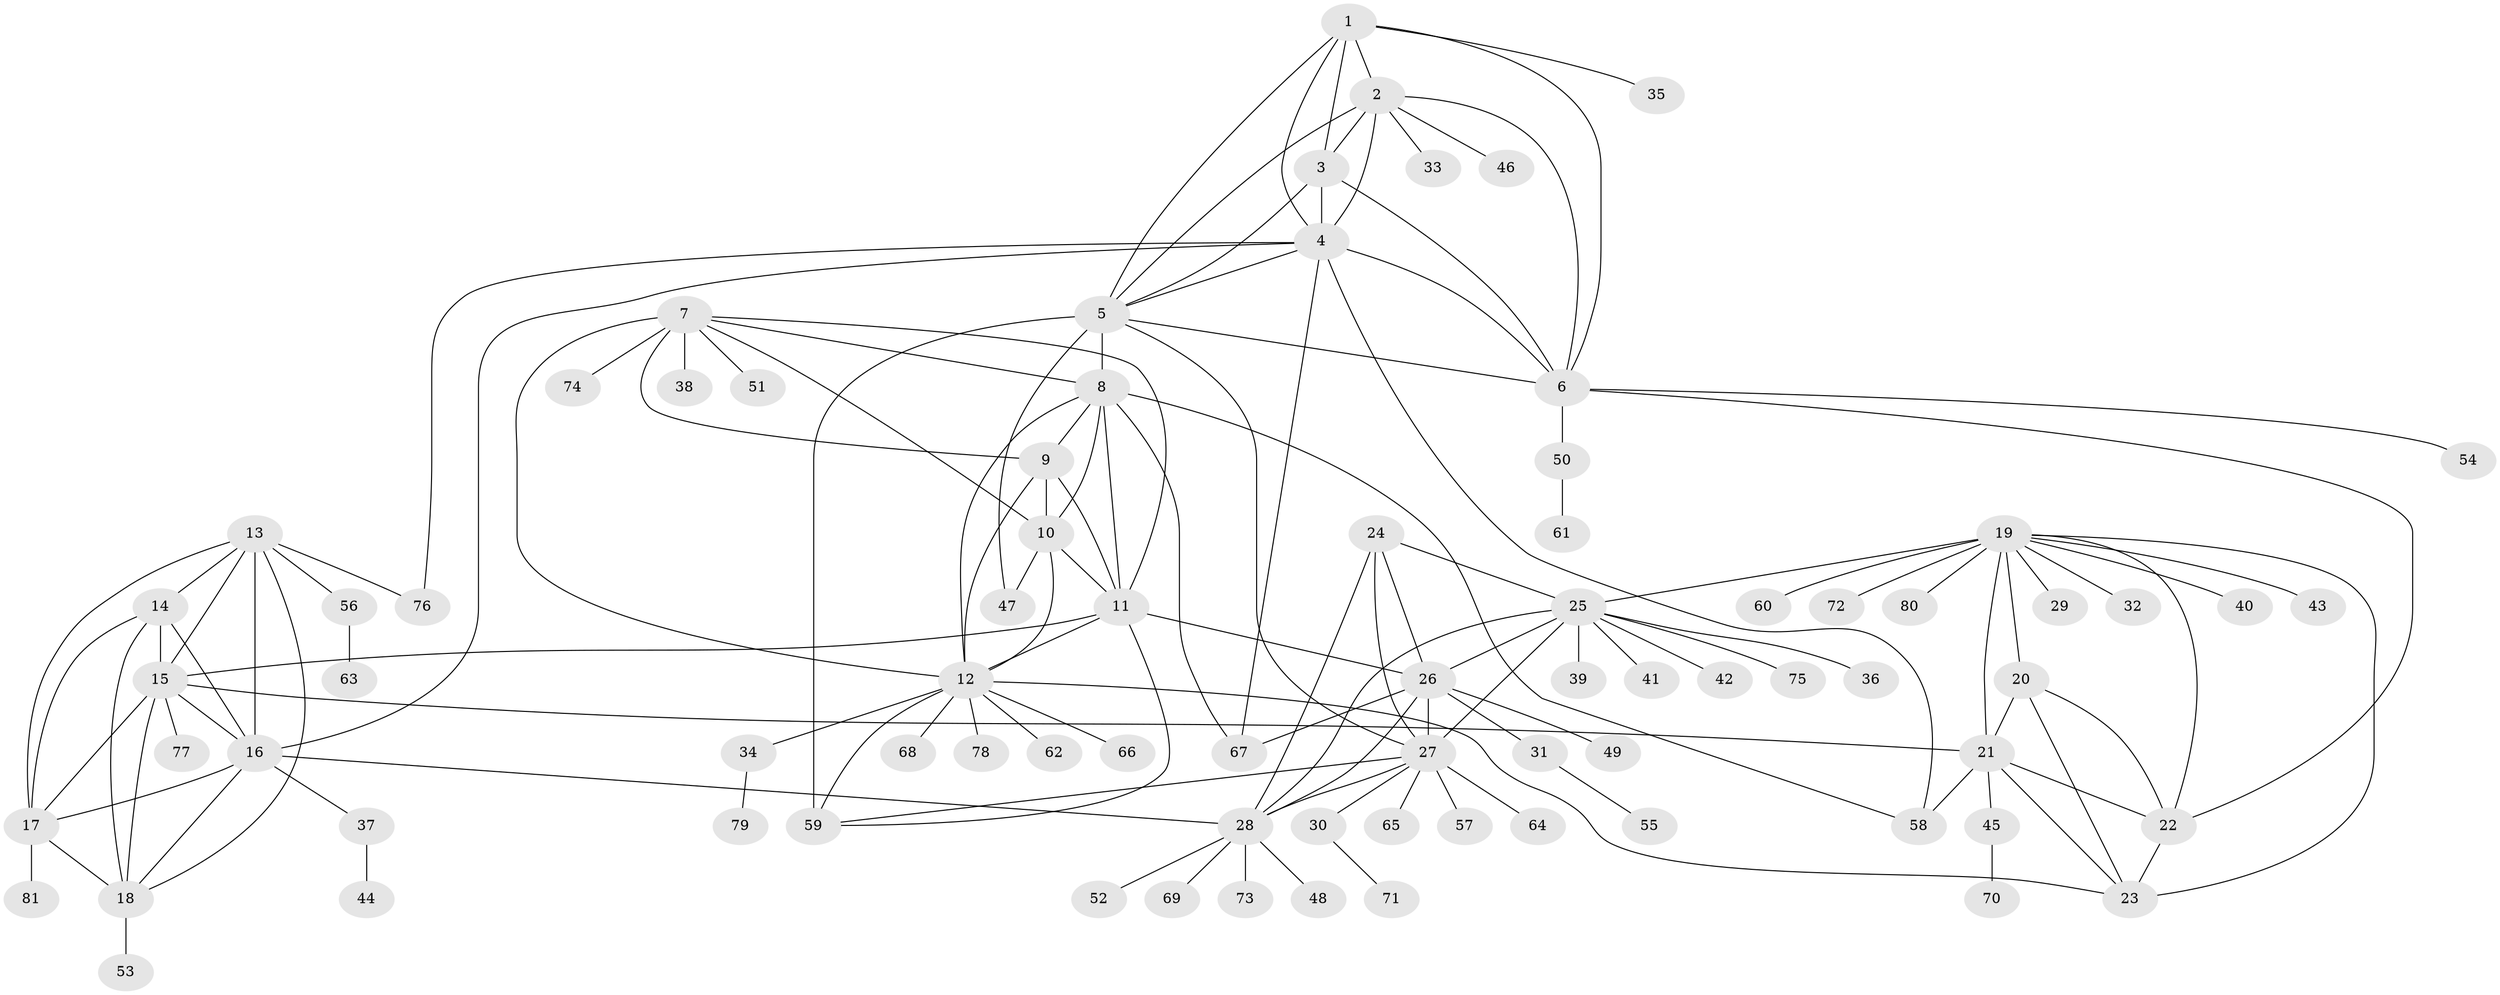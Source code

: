 // original degree distribution, {7: 0.04477611940298507, 8: 0.029850746268656716, 14: 0.007462686567164179, 9: 0.05223880597014925, 10: 0.014925373134328358, 6: 0.014925373134328358, 13: 0.014925373134328358, 5: 0.022388059701492536, 12: 0.014925373134328358, 11: 0.007462686567164179, 1: 0.582089552238806, 3: 0.05223880597014925, 2: 0.1417910447761194}
// Generated by graph-tools (version 1.1) at 2025/52/03/04/25 22:52:48]
// undirected, 81 vertices, 137 edges
graph export_dot {
  node [color=gray90,style=filled];
  1;
  2;
  3;
  4;
  5;
  6;
  7;
  8;
  9;
  10;
  11;
  12;
  13;
  14;
  15;
  16;
  17;
  18;
  19;
  20;
  21;
  22;
  23;
  24;
  25;
  26;
  27;
  28;
  29;
  30;
  31;
  32;
  33;
  34;
  35;
  36;
  37;
  38;
  39;
  40;
  41;
  42;
  43;
  44;
  45;
  46;
  47;
  48;
  49;
  50;
  51;
  52;
  53;
  54;
  55;
  56;
  57;
  58;
  59;
  60;
  61;
  62;
  63;
  64;
  65;
  66;
  67;
  68;
  69;
  70;
  71;
  72;
  73;
  74;
  75;
  76;
  77;
  78;
  79;
  80;
  81;
  1 -- 2 [weight=1.0];
  1 -- 3 [weight=1.0];
  1 -- 4 [weight=1.0];
  1 -- 5 [weight=1.0];
  1 -- 6 [weight=1.0];
  1 -- 35 [weight=1.0];
  2 -- 3 [weight=1.0];
  2 -- 4 [weight=1.0];
  2 -- 5 [weight=1.0];
  2 -- 6 [weight=1.0];
  2 -- 33 [weight=1.0];
  2 -- 46 [weight=1.0];
  3 -- 4 [weight=2.0];
  3 -- 5 [weight=1.0];
  3 -- 6 [weight=1.0];
  4 -- 5 [weight=1.0];
  4 -- 6 [weight=1.0];
  4 -- 16 [weight=1.0];
  4 -- 58 [weight=1.0];
  4 -- 67 [weight=1.0];
  4 -- 76 [weight=1.0];
  5 -- 6 [weight=1.0];
  5 -- 8 [weight=1.0];
  5 -- 27 [weight=1.0];
  5 -- 47 [weight=1.0];
  5 -- 59 [weight=5.0];
  6 -- 22 [weight=1.0];
  6 -- 50 [weight=1.0];
  6 -- 54 [weight=1.0];
  7 -- 8 [weight=1.0];
  7 -- 9 [weight=1.0];
  7 -- 10 [weight=1.0];
  7 -- 11 [weight=1.0];
  7 -- 12 [weight=1.0];
  7 -- 38 [weight=1.0];
  7 -- 51 [weight=1.0];
  7 -- 74 [weight=2.0];
  8 -- 9 [weight=1.0];
  8 -- 10 [weight=1.0];
  8 -- 11 [weight=1.0];
  8 -- 12 [weight=1.0];
  8 -- 58 [weight=1.0];
  8 -- 67 [weight=1.0];
  9 -- 10 [weight=1.0];
  9 -- 11 [weight=1.0];
  9 -- 12 [weight=1.0];
  10 -- 11 [weight=1.0];
  10 -- 12 [weight=1.0];
  10 -- 47 [weight=2.0];
  11 -- 12 [weight=1.0];
  11 -- 15 [weight=1.0];
  11 -- 26 [weight=1.0];
  11 -- 59 [weight=1.0];
  12 -- 23 [weight=1.0];
  12 -- 34 [weight=1.0];
  12 -- 59 [weight=1.0];
  12 -- 62 [weight=1.0];
  12 -- 66 [weight=1.0];
  12 -- 68 [weight=1.0];
  12 -- 78 [weight=1.0];
  13 -- 14 [weight=1.0];
  13 -- 15 [weight=1.0];
  13 -- 16 [weight=1.0];
  13 -- 17 [weight=1.0];
  13 -- 18 [weight=1.0];
  13 -- 56 [weight=1.0];
  13 -- 76 [weight=1.0];
  14 -- 15 [weight=1.0];
  14 -- 16 [weight=1.0];
  14 -- 17 [weight=1.0];
  14 -- 18 [weight=1.0];
  15 -- 16 [weight=1.0];
  15 -- 17 [weight=1.0];
  15 -- 18 [weight=1.0];
  15 -- 21 [weight=1.0];
  15 -- 77 [weight=1.0];
  16 -- 17 [weight=1.0];
  16 -- 18 [weight=1.0];
  16 -- 28 [weight=1.0];
  16 -- 37 [weight=1.0];
  17 -- 18 [weight=1.0];
  17 -- 81 [weight=1.0];
  18 -- 53 [weight=3.0];
  19 -- 20 [weight=3.0];
  19 -- 21 [weight=2.0];
  19 -- 22 [weight=2.0];
  19 -- 23 [weight=2.0];
  19 -- 25 [weight=1.0];
  19 -- 29 [weight=1.0];
  19 -- 32 [weight=1.0];
  19 -- 40 [weight=1.0];
  19 -- 43 [weight=1.0];
  19 -- 60 [weight=1.0];
  19 -- 72 [weight=1.0];
  19 -- 80 [weight=1.0];
  20 -- 21 [weight=1.0];
  20 -- 22 [weight=1.0];
  20 -- 23 [weight=1.0];
  21 -- 22 [weight=1.0];
  21 -- 23 [weight=1.0];
  21 -- 45 [weight=1.0];
  21 -- 58 [weight=1.0];
  22 -- 23 [weight=1.0];
  24 -- 25 [weight=2.0];
  24 -- 26 [weight=2.0];
  24 -- 27 [weight=2.0];
  24 -- 28 [weight=2.0];
  25 -- 26 [weight=1.0];
  25 -- 27 [weight=1.0];
  25 -- 28 [weight=1.0];
  25 -- 36 [weight=1.0];
  25 -- 39 [weight=1.0];
  25 -- 41 [weight=1.0];
  25 -- 42 [weight=1.0];
  25 -- 75 [weight=1.0];
  26 -- 27 [weight=1.0];
  26 -- 28 [weight=1.0];
  26 -- 31 [weight=1.0];
  26 -- 49 [weight=1.0];
  26 -- 67 [weight=1.0];
  27 -- 28 [weight=1.0];
  27 -- 30 [weight=1.0];
  27 -- 57 [weight=1.0];
  27 -- 59 [weight=1.0];
  27 -- 64 [weight=1.0];
  27 -- 65 [weight=1.0];
  28 -- 48 [weight=1.0];
  28 -- 52 [weight=1.0];
  28 -- 69 [weight=1.0];
  28 -- 73 [weight=1.0];
  30 -- 71 [weight=1.0];
  31 -- 55 [weight=1.0];
  34 -- 79 [weight=1.0];
  37 -- 44 [weight=1.0];
  45 -- 70 [weight=1.0];
  50 -- 61 [weight=1.0];
  56 -- 63 [weight=1.0];
}
